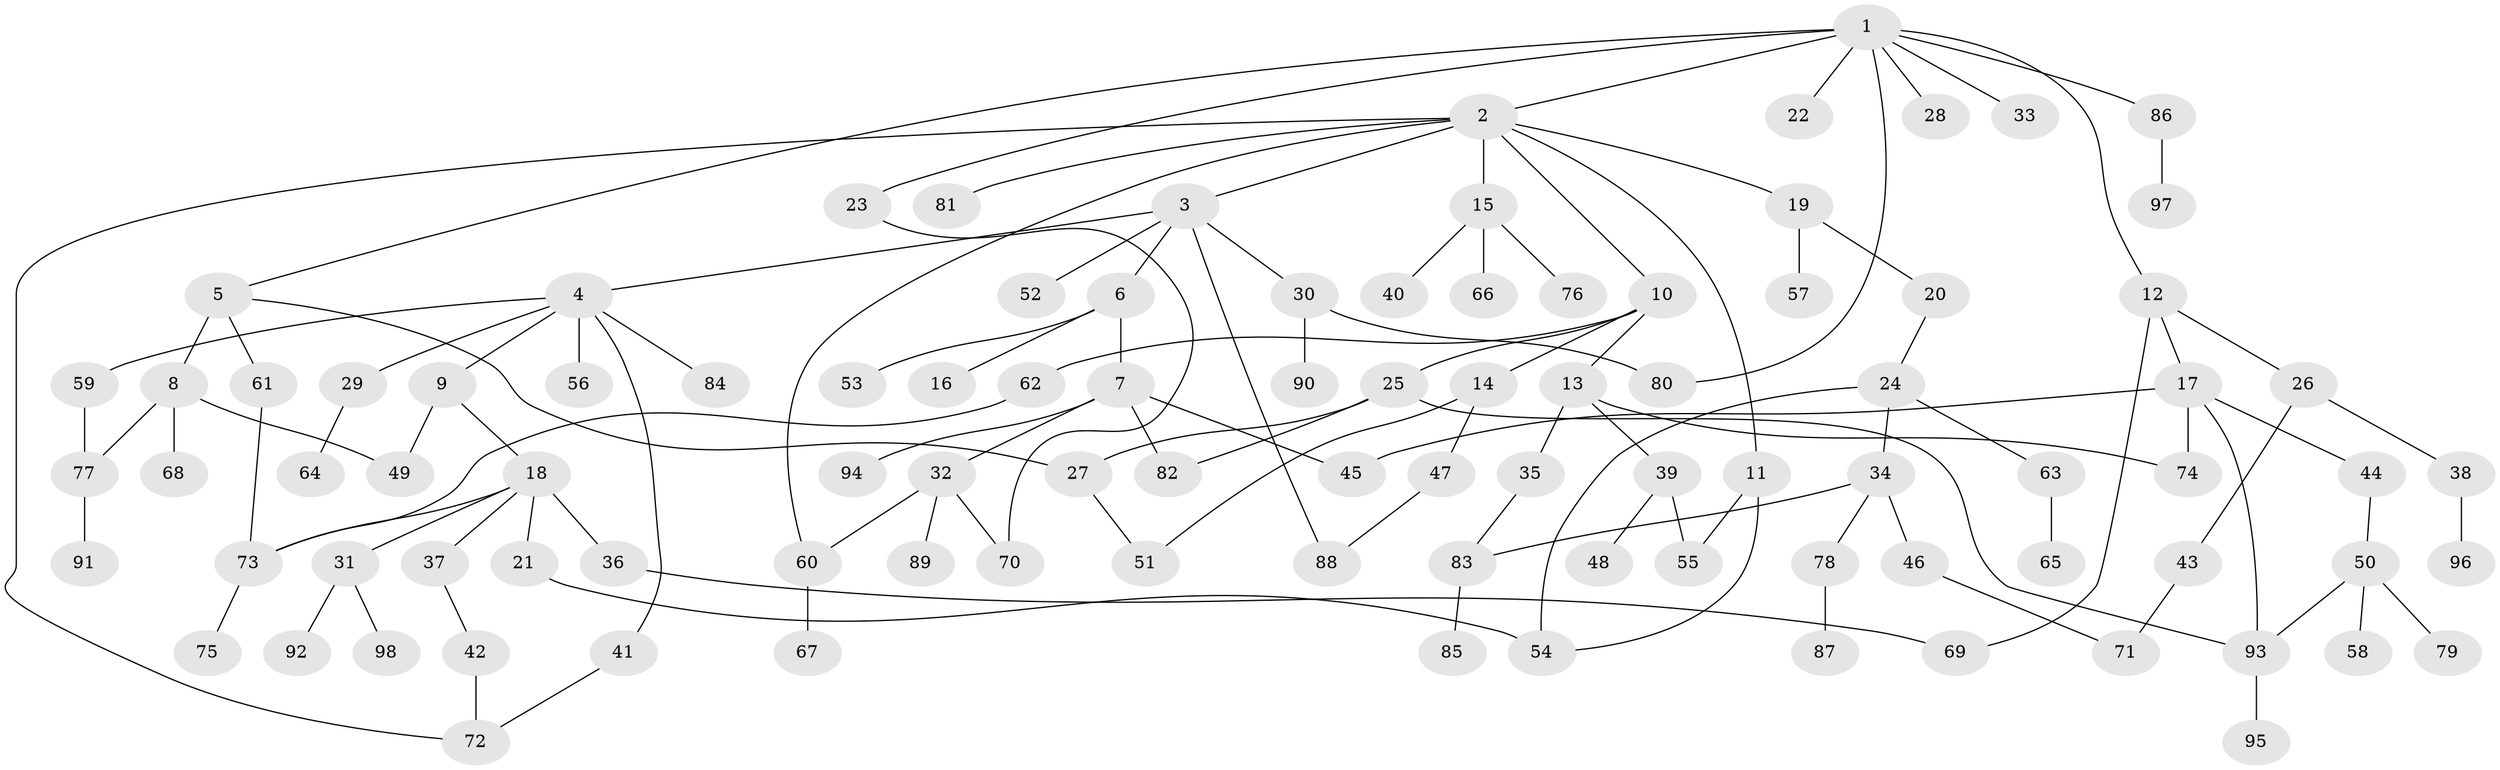 // Generated by graph-tools (version 1.1) at 2025/00/03/09/25 03:00:58]
// undirected, 98 vertices, 120 edges
graph export_dot {
graph [start="1"]
  node [color=gray90,style=filled];
  1;
  2;
  3;
  4;
  5;
  6;
  7;
  8;
  9;
  10;
  11;
  12;
  13;
  14;
  15;
  16;
  17;
  18;
  19;
  20;
  21;
  22;
  23;
  24;
  25;
  26;
  27;
  28;
  29;
  30;
  31;
  32;
  33;
  34;
  35;
  36;
  37;
  38;
  39;
  40;
  41;
  42;
  43;
  44;
  45;
  46;
  47;
  48;
  49;
  50;
  51;
  52;
  53;
  54;
  55;
  56;
  57;
  58;
  59;
  60;
  61;
  62;
  63;
  64;
  65;
  66;
  67;
  68;
  69;
  70;
  71;
  72;
  73;
  74;
  75;
  76;
  77;
  78;
  79;
  80;
  81;
  82;
  83;
  84;
  85;
  86;
  87;
  88;
  89;
  90;
  91;
  92;
  93;
  94;
  95;
  96;
  97;
  98;
  1 -- 2;
  1 -- 5;
  1 -- 12;
  1 -- 22;
  1 -- 23;
  1 -- 28;
  1 -- 33;
  1 -- 80;
  1 -- 86;
  2 -- 3;
  2 -- 10;
  2 -- 11;
  2 -- 15;
  2 -- 19;
  2 -- 81;
  2 -- 72;
  2 -- 60;
  3 -- 4;
  3 -- 6;
  3 -- 30;
  3 -- 52;
  3 -- 88;
  4 -- 9;
  4 -- 29;
  4 -- 41;
  4 -- 56;
  4 -- 59;
  4 -- 84;
  5 -- 8;
  5 -- 61;
  5 -- 27;
  6 -- 7;
  6 -- 16;
  6 -- 53;
  7 -- 32;
  7 -- 82;
  7 -- 94;
  7 -- 45;
  8 -- 49;
  8 -- 68;
  8 -- 77;
  9 -- 18;
  9 -- 49;
  10 -- 13;
  10 -- 14;
  10 -- 25;
  10 -- 62;
  11 -- 54;
  11 -- 55;
  12 -- 17;
  12 -- 26;
  12 -- 69;
  13 -- 35;
  13 -- 39;
  13 -- 74;
  14 -- 47;
  14 -- 51;
  15 -- 40;
  15 -- 66;
  15 -- 76;
  17 -- 44;
  17 -- 45;
  17 -- 93;
  17 -- 74;
  18 -- 21;
  18 -- 31;
  18 -- 36;
  18 -- 37;
  18 -- 73;
  19 -- 20;
  19 -- 57;
  20 -- 24;
  21 -- 54;
  23 -- 70;
  24 -- 34;
  24 -- 63;
  24 -- 54;
  25 -- 27;
  25 -- 82;
  25 -- 93;
  26 -- 38;
  26 -- 43;
  27 -- 51;
  29 -- 64;
  30 -- 90;
  30 -- 80;
  31 -- 92;
  31 -- 98;
  32 -- 60;
  32 -- 70;
  32 -- 89;
  34 -- 46;
  34 -- 78;
  34 -- 83;
  35 -- 83;
  36 -- 69;
  37 -- 42;
  38 -- 96;
  39 -- 48;
  39 -- 55;
  41 -- 72;
  42 -- 72;
  43 -- 71;
  44 -- 50;
  46 -- 71;
  47 -- 88;
  50 -- 58;
  50 -- 79;
  50 -- 93;
  59 -- 77;
  60 -- 67;
  61 -- 73;
  62 -- 73;
  63 -- 65;
  73 -- 75;
  77 -- 91;
  78 -- 87;
  83 -- 85;
  86 -- 97;
  93 -- 95;
}
